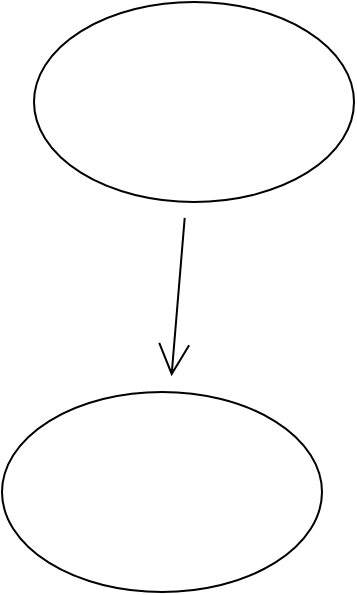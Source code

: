 <mxfile version="21.0.2" type="github">
  <diagram name="Página-1" id="RywFkAENAfR1ISjMMzVv">
    <mxGraphModel dx="449" dy="814" grid="0" gridSize="10" guides="1" tooltips="1" connect="1" arrows="1" fold="1" page="0" pageScale="1" pageWidth="827" pageHeight="1169" math="0" shadow="0">
      <root>
        <mxCell id="0" />
        <mxCell id="1" parent="0" />
        <mxCell id="9tfb_cwXO6ypFN6a8I7j-3" style="edgeStyle=none;curved=1;rounded=0;orthogonalLoop=1;jettySize=auto;html=1;endArrow=open;startSize=14;endSize=14;sourcePerimeterSpacing=8;targetPerimeterSpacing=8;" edge="1" parent="1" source="9tfb_cwXO6ypFN6a8I7j-1" target="9tfb_cwXO6ypFN6a8I7j-2">
          <mxGeometry relative="1" as="geometry" />
        </mxCell>
        <mxCell id="9tfb_cwXO6ypFN6a8I7j-1" value="" style="ellipse;whiteSpace=wrap;html=1;" vertex="1" parent="1">
          <mxGeometry x="95" y="136" width="160" height="100" as="geometry" />
        </mxCell>
        <mxCell id="9tfb_cwXO6ypFN6a8I7j-2" value="" style="ellipse;whiteSpace=wrap;html=1;" vertex="1" parent="1">
          <mxGeometry x="79" y="331" width="160" height="100" as="geometry" />
        </mxCell>
      </root>
    </mxGraphModel>
  </diagram>
</mxfile>
